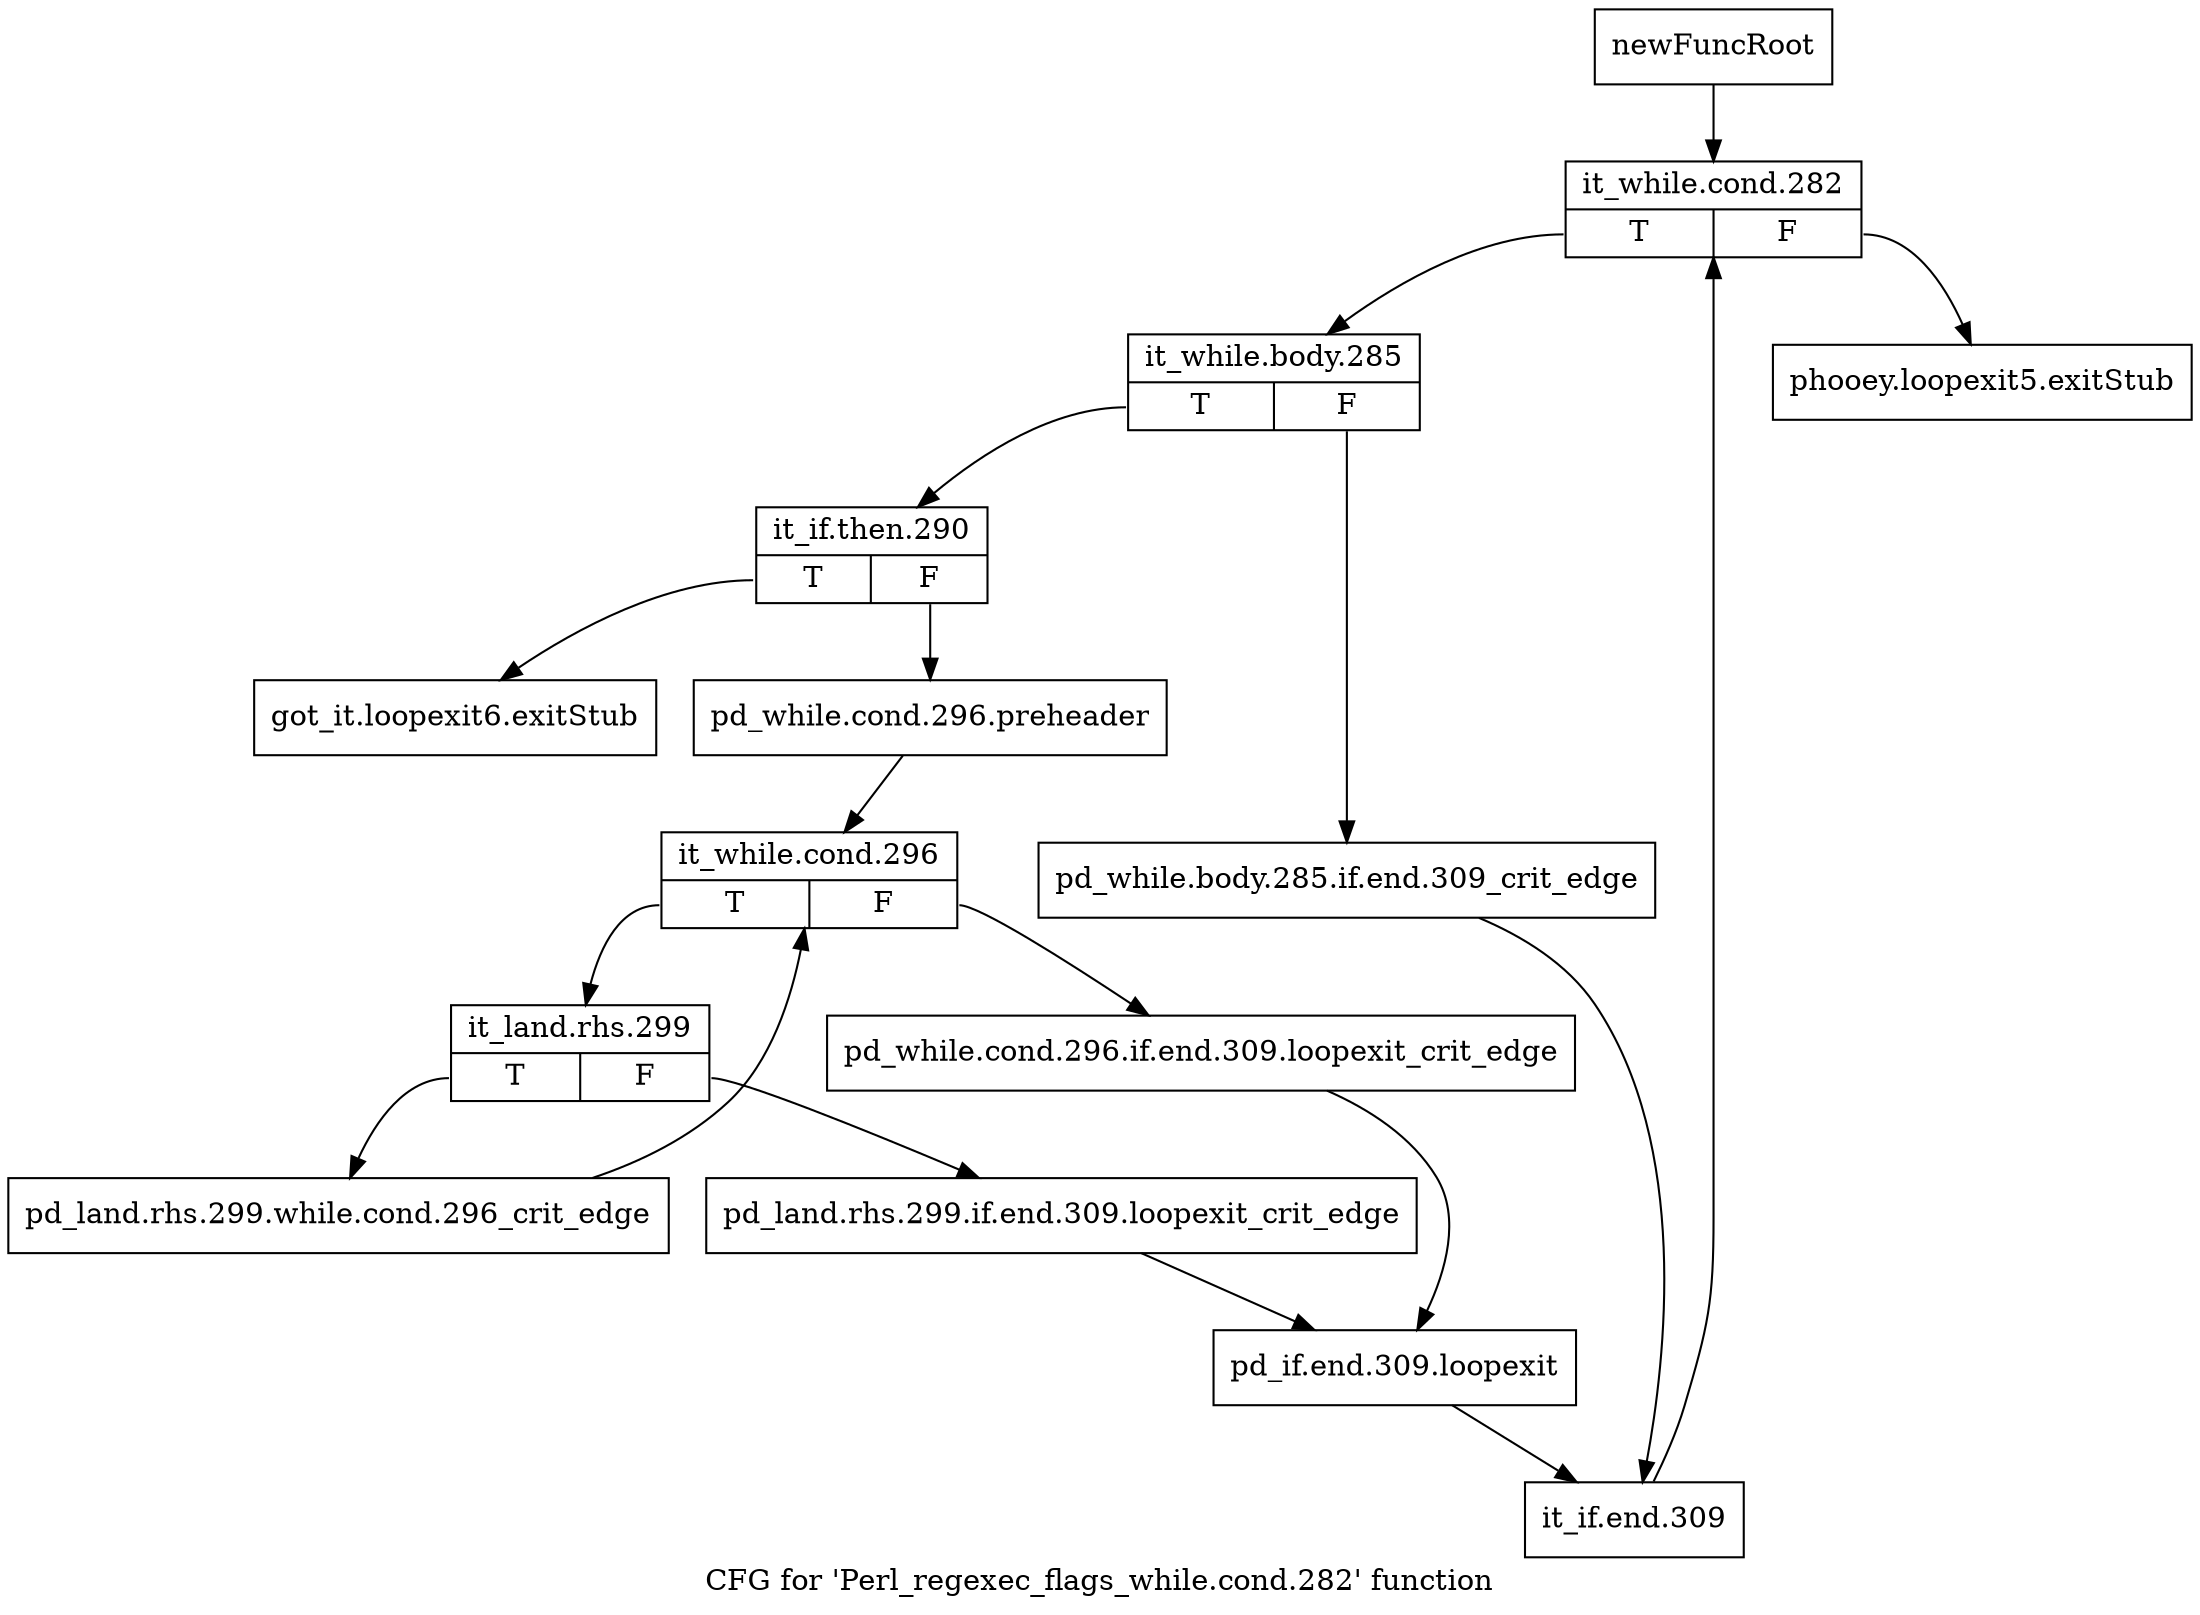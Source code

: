 digraph "CFG for 'Perl_regexec_flags_while.cond.282' function" {
	label="CFG for 'Perl_regexec_flags_while.cond.282' function";

	Node0x5251170 [shape=record,label="{newFuncRoot}"];
	Node0x5251170 -> Node0x5251260;
	Node0x52511c0 [shape=record,label="{phooey.loopexit5.exitStub}"];
	Node0x5251210 [shape=record,label="{got_it.loopexit6.exitStub}"];
	Node0x5251260 [shape=record,label="{it_while.cond.282|{<s0>T|<s1>F}}"];
	Node0x5251260:s0 -> Node0x52512b0;
	Node0x5251260:s1 -> Node0x52511c0;
	Node0x52512b0 [shape=record,label="{it_while.body.285|{<s0>T|<s1>F}}"];
	Node0x52512b0:s0 -> Node0x5251350;
	Node0x52512b0:s1 -> Node0x5251300;
	Node0x5251300 [shape=record,label="{pd_while.body.285.if.end.309_crit_edge}"];
	Node0x5251300 -> Node0x5251580;
	Node0x5251350 [shape=record,label="{it_if.then.290|{<s0>T|<s1>F}}"];
	Node0x5251350:s0 -> Node0x5251210;
	Node0x5251350:s1 -> Node0x52513a0;
	Node0x52513a0 [shape=record,label="{pd_while.cond.296.preheader}"];
	Node0x52513a0 -> Node0x52513f0;
	Node0x52513f0 [shape=record,label="{it_while.cond.296|{<s0>T|<s1>F}}"];
	Node0x52513f0:s0 -> Node0x5251490;
	Node0x52513f0:s1 -> Node0x5251440;
	Node0x5251440 [shape=record,label="{pd_while.cond.296.if.end.309.loopexit_crit_edge}"];
	Node0x5251440 -> Node0x5251530;
	Node0x5251490 [shape=record,label="{it_land.rhs.299|{<s0>T|<s1>F}}"];
	Node0x5251490:s0 -> Node0x52515d0;
	Node0x5251490:s1 -> Node0x52514e0;
	Node0x52514e0 [shape=record,label="{pd_land.rhs.299.if.end.309.loopexit_crit_edge}"];
	Node0x52514e0 -> Node0x5251530;
	Node0x5251530 [shape=record,label="{pd_if.end.309.loopexit}"];
	Node0x5251530 -> Node0x5251580;
	Node0x5251580 [shape=record,label="{it_if.end.309}"];
	Node0x5251580 -> Node0x5251260;
	Node0x52515d0 [shape=record,label="{pd_land.rhs.299.while.cond.296_crit_edge}"];
	Node0x52515d0 -> Node0x52513f0;
}
